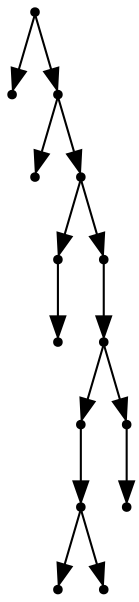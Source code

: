 digraph {
  14 [shape=point];
  0 [shape=point];
  13 [shape=point];
  1 [shape=point];
  12 [shape=point];
  3 [shape=point];
  2 [shape=point];
  11 [shape=point];
  10 [shape=point];
  7 [shape=point];
  6 [shape=point];
  4 [shape=point];
  5 [shape=point];
  9 [shape=point];
  8 [shape=point];
14 -> 0;
14 -> 13;
13 -> 1;
13 -> 12;
12 -> 3;
3 -> 2;
12 -> 11;
11 -> 10;
10 -> 7;
7 -> 6;
6 -> 4;
6 -> 5;
10 -> 9;
9 -> 8;
}
